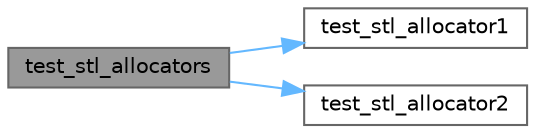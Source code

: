 digraph "test_stl_allocators"
{
 // LATEX_PDF_SIZE
  bgcolor="transparent";
  edge [fontname=Helvetica,fontsize=10,labelfontname=Helvetica,labelfontsize=10];
  node [fontname=Helvetica,fontsize=10,shape=box,height=0.2,width=0.4];
  rankdir="LR";
  Node1 [id="Node000001",label="test_stl_allocators",height=0.2,width=0.4,color="gray40", fillcolor="grey60", style="filled", fontcolor="black",tooltip=" "];
  Node1 -> Node2 [id="edge1_Node000001_Node000002",color="steelblue1",style="solid",tooltip=" "];
  Node2 [id="Node000002",label="test_stl_allocator1",height=0.2,width=0.4,color="grey40", fillcolor="white", style="filled",URL="$main-override_8cpp.html#a339c6c5ea0efc24de963255afea12c15",tooltip=" "];
  Node1 -> Node3 [id="edge2_Node000001_Node000003",color="steelblue1",style="solid",tooltip=" "];
  Node3 [id="Node000003",label="test_stl_allocator2",height=0.2,width=0.4,color="grey40", fillcolor="white", style="filled",URL="$main-override_8cpp.html#ab152393e2887cbc579138fefd9231e4c",tooltip=" "];
}
